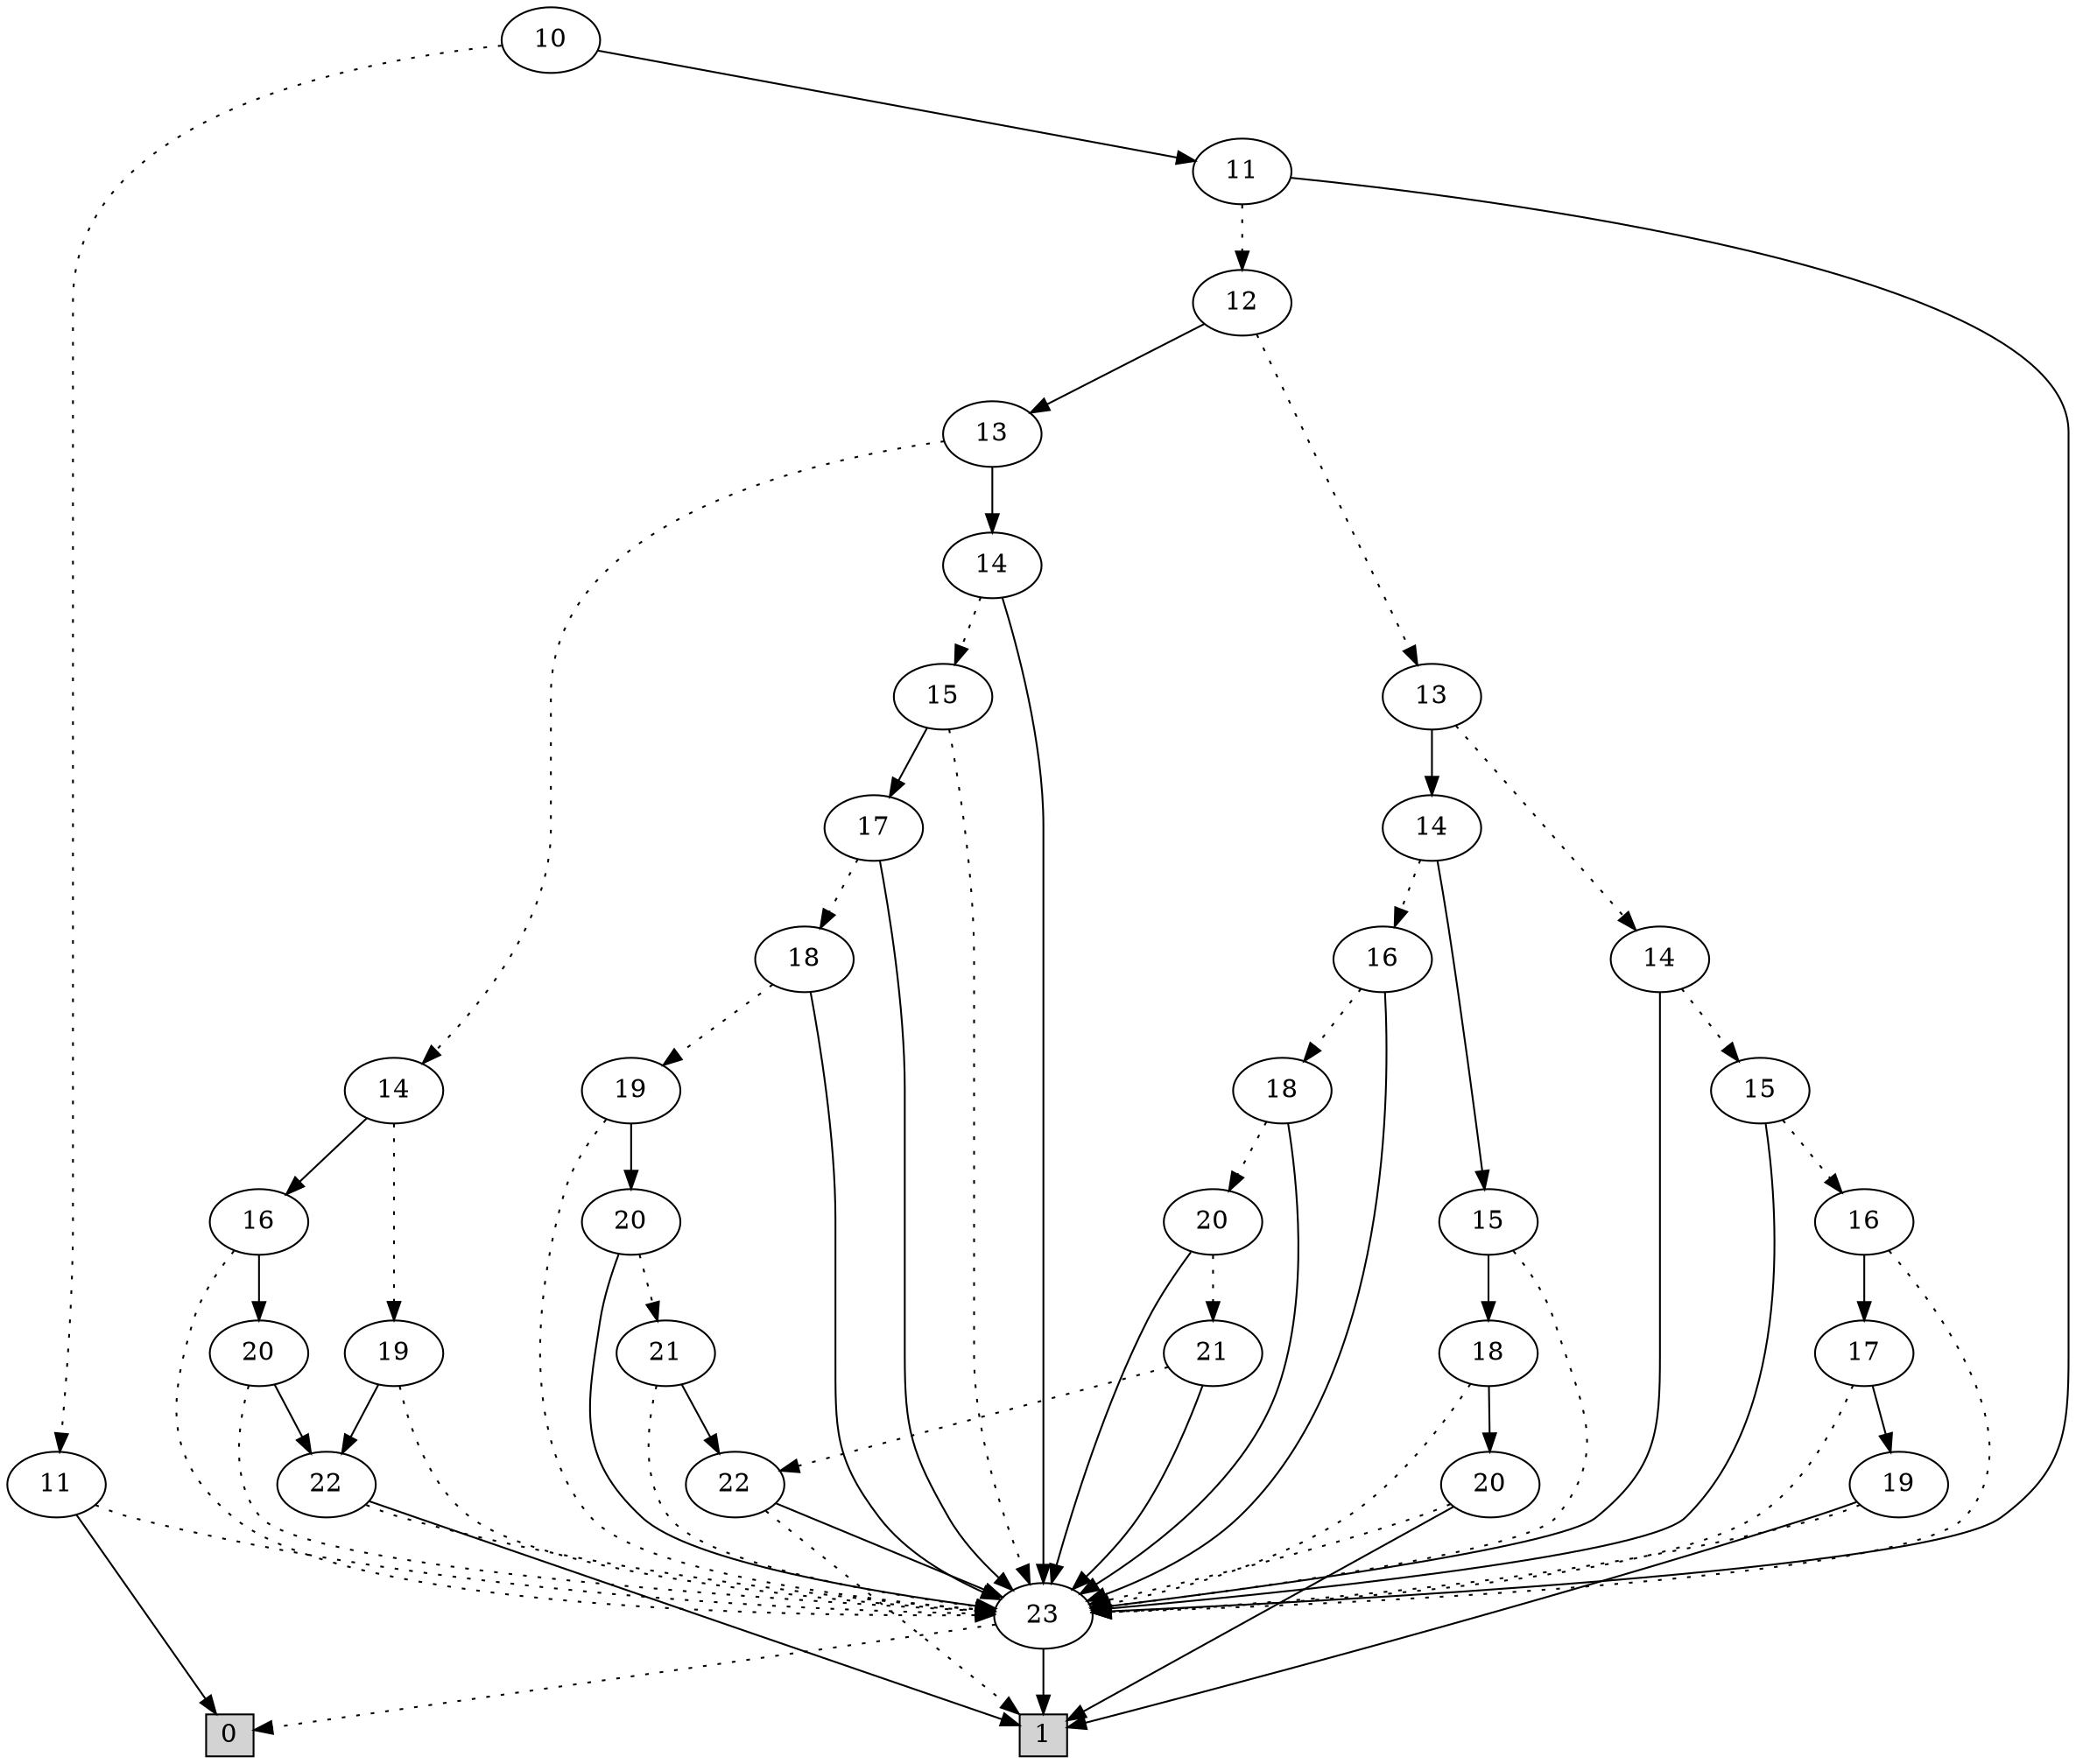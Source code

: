 digraph G {
0 [shape=box, label="0", style=filled, shape=box, height=0.3, width=0.3];
1 [shape=box, label="1", style=filled, shape=box, height=0.3, width=0.3];
839 [label="10"];
839 -> 769 [style=dotted];
839 -> 838 [style=filled];
769 [label="11"];
769 -> 48 [style=dotted];
769 -> 0 [style=filled];
48 [label="23"];
48 -> 0 [style=dotted];
48 -> 1 [style=filled];
838 [label="11"];
838 -> 837 [style=dotted];
838 -> 48 [style=filled];
837 [label="12"];
837 -> 823 [style=dotted];
837 -> 836 [style=filled];
823 [label="13"];
823 -> 813 [style=dotted];
823 -> 822 [style=filled];
813 [label="14"];
813 -> 812 [style=dotted];
813 -> 48 [style=filled];
812 [label="15"];
812 -> 811 [style=dotted];
812 -> 48 [style=filled];
811 [label="16"];
811 -> 48 [style=dotted];
811 -> 810 [style=filled];
810 [label="17"];
810 -> 48 [style=dotted];
810 -> 809 [style=filled];
809 [label="19"];
809 -> 48 [style=dotted];
809 -> 1 [style=filled];
822 [label="14"];
822 -> 818 [style=dotted];
822 -> 821 [style=filled];
818 [label="16"];
818 -> 817 [style=dotted];
818 -> 48 [style=filled];
817 [label="18"];
817 -> 816 [style=dotted];
817 -> 48 [style=filled];
816 [label="20"];
816 -> 815 [style=dotted];
816 -> 48 [style=filled];
815 [label="21"];
815 -> 814 [style=dotted];
815 -> 48 [style=filled];
814 [label="22"];
814 -> 1 [style=dotted];
814 -> 48 [style=filled];
821 [label="15"];
821 -> 48 [style=dotted];
821 -> 820 [style=filled];
820 [label="18"];
820 -> 48 [style=dotted];
820 -> 819 [style=filled];
819 [label="20"];
819 -> 48 [style=dotted];
819 -> 1 [style=filled];
836 [label="13"];
836 -> 828 [style=dotted];
836 -> 835 [style=filled];
828 [label="14"];
828 -> 825 [style=dotted];
828 -> 827 [style=filled];
825 [label="19"];
825 -> 48 [style=dotted];
825 -> 824 [style=filled];
824 [label="22"];
824 -> 48 [style=dotted];
824 -> 1 [style=filled];
827 [label="16"];
827 -> 48 [style=dotted];
827 -> 826 [style=filled];
826 [label="20"];
826 -> 48 [style=dotted];
826 -> 824 [style=filled];
835 [label="14"];
835 -> 834 [style=dotted];
835 -> 48 [style=filled];
834 [label="15"];
834 -> 48 [style=dotted];
834 -> 833 [style=filled];
833 [label="17"];
833 -> 832 [style=dotted];
833 -> 48 [style=filled];
832 [label="18"];
832 -> 831 [style=dotted];
832 -> 48 [style=filled];
831 [label="19"];
831 -> 48 [style=dotted];
831 -> 830 [style=filled];
830 [label="20"];
830 -> 829 [style=dotted];
830 -> 48 [style=filled];
829 [label="21"];
829 -> 48 [style=dotted];
829 -> 814 [style=filled];
}
